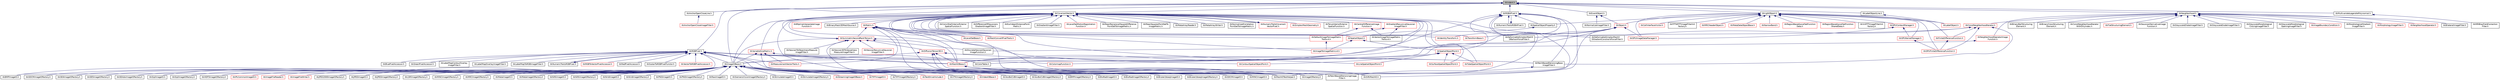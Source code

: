 digraph "itkIndent.h"
{
 // LATEX_PDF_SIZE
  edge [fontname="Helvetica",fontsize="10",labelfontname="Helvetica",labelfontsize="10"];
  node [fontname="Helvetica",fontsize="10",shape=record];
  Node1 [label="itkIndent.h",height=0.2,width=0.4,color="black", fillcolor="grey75", style="filled", fontcolor="black",tooltip=" "];
  Node1 -> Node2 [dir="back",color="midnightblue",fontsize="10",style="solid",fontname="Helvetica"];
  Node2 [label="itkAnchorOpenCloseLine.h",height=0.2,width=0.4,color="black", fillcolor="white", style="filled",URL="$itkAnchorOpenCloseLine_8h.html",tooltip=" "];
  Node2 -> Node3 [dir="back",color="midnightblue",fontsize="10",style="solid",fontname="Helvetica"];
  Node3 [label="itkAnchorOpenCloseImageFilter.h",height=0.2,width=0.4,color="red", fillcolor="white", style="filled",URL="$itkAnchorOpenCloseImageFilter_8h.html",tooltip=" "];
  Node1 -> Node8 [dir="back",color="midnightblue",fontsize="10",style="solid",fontname="Helvetica"];
  Node8 [label="itkCovariantVector.h",height=0.2,width=0.4,color="black", fillcolor="white", style="filled",URL="$itkCovariantVector_8h.html",tooltip=" "];
  Node8 -> Node9 [dir="back",color="midnightblue",fontsize="10",style="solid",fontname="Helvetica"];
  Node9 [label="itkBSplineInterpolateImage\lFunction.h",height=0.2,width=0.4,color="red", fillcolor="white", style="filled",URL="$itkBSplineInterpolateImageFunction_8h.html",tooltip=" "];
  Node8 -> Node33 [dir="back",color="midnightblue",fontsize="10",style="solid",fontname="Helvetica"];
  Node33 [label="itkBinaryMask3DMeshSource.h",height=0.2,width=0.4,color="black", fillcolor="white", style="filled",URL="$itkBinaryMask3DMeshSource_8h.html",tooltip=" "];
  Node8 -> Node34 [dir="back",color="midnightblue",fontsize="10",style="solid",fontname="Helvetica"];
  Node34 [label="itkCentralDifferenceImage\lFunction.h",height=0.2,width=0.4,color="red", fillcolor="white", style="filled",URL="$itkCentralDifferenceImageFunction_8h.html",tooltip=" "];
  Node34 -> Node35 [dir="back",color="midnightblue",fontsize="10",style="solid",fontname="Helvetica"];
  Node35 [label="itkDefaultImageToImageMetric\lTraitsv4.h",height=0.2,width=0.4,color="red", fillcolor="white", style="filled",URL="$itkDefaultImageToImageMetricTraitsv4_8h.html",tooltip=" "];
  Node35 -> Node36 [dir="back",color="midnightblue",fontsize="10",style="solid",fontname="Helvetica"];
  Node36 [label="itkImageToImageMetricv4.h",height=0.2,width=0.4,color="red", fillcolor="white", style="filled",URL="$itkImageToImageMetricv4_8h.html",tooltip=" "];
  Node34 -> Node61 [dir="back",color="midnightblue",fontsize="10",style="solid",fontname="Helvetica"];
  Node61 [label="itkVectorImageToImageMetric\lTraitsv4.h",height=0.2,width=0.4,color="black", fillcolor="white", style="filled",URL="$itkVectorImageToImageMetricTraitsv4_8h.html",tooltip=" "];
  Node8 -> Node62 [dir="back",color="midnightblue",fontsize="10",style="solid",fontname="Helvetica"];
  Node62 [label="itkConicShellInteriorExterior\lSpatialFunction.h",height=0.2,width=0.4,color="black", fillcolor="white", style="filled",URL="$itkConicShellInteriorExteriorSpatialFunction_8h.html",tooltip=" "];
  Node8 -> Node63 [dir="back",color="midnightblue",fontsize="10",style="solid",fontname="Helvetica"];
  Node63 [label="itkContourSpatialObjectPoint.h",height=0.2,width=0.4,color="red", fillcolor="white", style="filled",URL="$itkContourSpatialObjectPoint_8h.html",tooltip=" "];
  Node8 -> Node35 [dir="back",color="midnightblue",fontsize="10",style="solid",fontname="Helvetica"];
  Node8 -> Node67 [dir="back",color="midnightblue",fontsize="10",style="solid",fontname="Helvetica"];
  Node67 [label="itkDeformableSimplexMesh3\lDBalloonForceFilter.h",height=0.2,width=0.4,color="black", fillcolor="white", style="filled",URL="$itkDeformableSimplexMesh3DBalloonForceFilter_8h.html",tooltip=" "];
  Node8 -> Node68 [dir="back",color="midnightblue",fontsize="10",style="solid",fontname="Helvetica"];
  Node68 [label="itkDeformableSimplexMesh3\lDGradientConstraintForceFilter.h",height=0.2,width=0.4,color="black", fillcolor="white", style="filled",URL="$itkDeformableSimplexMesh3DGradientConstraintForceFilter_8h.html",tooltip=" "];
  Node8 -> Node69 [dir="back",color="midnightblue",fontsize="10",style="solid",fontname="Helvetica"];
  Node69 [label="itkDifferenceOfGaussians\lGradientImageFilter.h",height=0.2,width=0.4,color="black", fillcolor="white", style="filled",URL="$itkDifferenceOfGaussiansGradientImageFilter_8h.html",tooltip=" "];
  Node8 -> Node70 [dir="back",color="midnightblue",fontsize="10",style="solid",fontname="Helvetica"];
  Node70 [label="itkEuclideanDistancePoint\lMetric.h",height=0.2,width=0.4,color="black", fillcolor="white", style="filled",URL="$itkEuclideanDistancePointMetric_8h.html",tooltip=" "];
  Node8 -> Node71 [dir="back",color="midnightblue",fontsize="10",style="solid",fontname="Helvetica"];
  Node71 [label="itkGradientImageFilter.h",height=0.2,width=0.4,color="black", fillcolor="white", style="filled",URL="$itkGradientImageFilter_8h.html",tooltip=" "];
  Node8 -> Node72 [dir="back",color="midnightblue",fontsize="10",style="solid",fontname="Helvetica"];
  Node72 [label="itkGradientRecursiveGaussian\lImageFilter.h",height=0.2,width=0.4,color="red", fillcolor="white", style="filled",URL="$itkGradientRecursiveGaussianImageFilter_8h.html",tooltip=" "];
  Node72 -> Node35 [dir="back",color="midnightblue",fontsize="10",style="solid",fontname="Helvetica"];
  Node72 -> Node61 [dir="back",color="midnightblue",fontsize="10",style="solid",fontname="Helvetica"];
  Node8 -> Node81 [dir="back",color="midnightblue",fontsize="10",style="solid",fontname="Helvetica"];
  Node81 [label="itkIdentityTransform.h",height=0.2,width=0.4,color="red", fillcolor="white", style="filled",URL="$itkIdentityTransform_8h.html",tooltip=" "];
  Node8 -> Node87 [dir="back",color="midnightblue",fontsize="10",style="solid",fontname="Helvetica"];
  Node87 [label="itkImageIOBase.h",height=0.2,width=0.4,color="black", fillcolor="white", style="filled",URL="$itkImageIOBase_8h.html",tooltip=" "];
  Node87 -> Node88 [dir="back",color="midnightblue",fontsize="10",style="solid",fontname="Helvetica"];
  Node88 [label="itkBMPImageIO.h",height=0.2,width=0.4,color="black", fillcolor="white", style="filled",URL="$itkBMPImageIO_8h.html",tooltip=" "];
  Node87 -> Node89 [dir="back",color="midnightblue",fontsize="10",style="solid",fontname="Helvetica"];
  Node89 [label="itkBMPImageIOFactory.h",height=0.2,width=0.4,color="black", fillcolor="white", style="filled",URL="$itkBMPImageIOFactory_8h.html",tooltip=" "];
  Node87 -> Node90 [dir="back",color="midnightblue",fontsize="10",style="solid",fontname="Helvetica"];
  Node90 [label="itkBioRadImageIO.h",height=0.2,width=0.4,color="black", fillcolor="white", style="filled",URL="$itkBioRadImageIO_8h.html",tooltip=" "];
  Node87 -> Node91 [dir="back",color="midnightblue",fontsize="10",style="solid",fontname="Helvetica"];
  Node91 [label="itkBioRadImageIOFactory.h",height=0.2,width=0.4,color="black", fillcolor="white", style="filled",URL="$itkBioRadImageIOFactory_8h.html",tooltip=" "];
  Node87 -> Node92 [dir="back",color="midnightblue",fontsize="10",style="solid",fontname="Helvetica"];
  Node92 [label="itkBruker2dseqImageIO.h",height=0.2,width=0.4,color="black", fillcolor="white", style="filled",URL="$itkBruker2dseqImageIO_8h.html",tooltip=" "];
  Node87 -> Node93 [dir="back",color="midnightblue",fontsize="10",style="solid",fontname="Helvetica"];
  Node93 [label="itkBruker2dseqImageIOFactory.h",height=0.2,width=0.4,color="black", fillcolor="white", style="filled",URL="$itkBruker2dseqImageIOFactory_8h.html",tooltip=" "];
  Node87 -> Node94 [dir="back",color="midnightblue",fontsize="10",style="solid",fontname="Helvetica"];
  Node94 [label="itkGDCMImageIO.h",height=0.2,width=0.4,color="black", fillcolor="white", style="filled",URL="$itkGDCMImageIO_8h.html",tooltip=" "];
  Node87 -> Node95 [dir="back",color="midnightblue",fontsize="10",style="solid",fontname="Helvetica"];
  Node95 [label="itkGDCMImageIOFactory.h",height=0.2,width=0.4,color="black", fillcolor="white", style="filled",URL="$itkGDCMImageIOFactory_8h.html",tooltip=" "];
  Node87 -> Node96 [dir="back",color="midnightblue",fontsize="10",style="solid",fontname="Helvetica"];
  Node96 [label="itkGE4ImageIOFactory.h",height=0.2,width=0.4,color="black", fillcolor="white", style="filled",URL="$itkGE4ImageIOFactory_8h.html",tooltip=" "];
  Node87 -> Node97 [dir="back",color="midnightblue",fontsize="10",style="solid",fontname="Helvetica"];
  Node97 [label="itkGE5ImageIOFactory.h",height=0.2,width=0.4,color="black", fillcolor="white", style="filled",URL="$itkGE5ImageIOFactory_8h.html",tooltip=" "];
  Node87 -> Node98 [dir="back",color="midnightblue",fontsize="10",style="solid",fontname="Helvetica"];
  Node98 [label="itkGEAdwImageIOFactory.h",height=0.2,width=0.4,color="black", fillcolor="white", style="filled",URL="$itkGEAdwImageIOFactory_8h.html",tooltip=" "];
  Node87 -> Node99 [dir="back",color="midnightblue",fontsize="10",style="solid",fontname="Helvetica"];
  Node99 [label="itkGiplImageIO.h",height=0.2,width=0.4,color="black", fillcolor="white", style="filled",URL="$itkGiplImageIO_8h.html",tooltip=" "];
  Node87 -> Node100 [dir="back",color="midnightblue",fontsize="10",style="solid",fontname="Helvetica"];
  Node100 [label="itkGiplImageIOFactory.h",height=0.2,width=0.4,color="black", fillcolor="white", style="filled",URL="$itkGiplImageIOFactory_8h.html",tooltip=" "];
  Node87 -> Node101 [dir="back",color="midnightblue",fontsize="10",style="solid",fontname="Helvetica"];
  Node101 [label="itkHDF5ImageIOFactory.h",height=0.2,width=0.4,color="black", fillcolor="white", style="filled",URL="$itkHDF5ImageIOFactory_8h.html",tooltip=" "];
  Node87 -> Node102 [dir="back",color="midnightblue",fontsize="10",style="solid",fontname="Helvetica"];
  Node102 [label="itkIPLCommonImageIO.h",height=0.2,width=0.4,color="red", fillcolor="white", style="filled",URL="$itkIPLCommonImageIO_8h.html",tooltip="This file was written as a modification to the itkMetaImageIO as a new method for reading in files fr..."];
  Node87 -> Node107 [dir="back",color="midnightblue",fontsize="10",style="solid",fontname="Helvetica"];
  Node107 [label="itkImageFileReader.h",height=0.2,width=0.4,color="red", fillcolor="white", style="filled",URL="$itkImageFileReader_8h.html",tooltip=" "];
  Node87 -> Node110 [dir="back",color="midnightblue",fontsize="10",style="solid",fontname="Helvetica"];
  Node110 [label="itkImageFileWriter.h",height=0.2,width=0.4,color="red", fillcolor="white", style="filled",URL="$itkImageFileWriter_8h.html",tooltip=" "];
  Node87 -> Node112 [dir="back",color="midnightblue",fontsize="10",style="solid",fontname="Helvetica"];
  Node112 [label="itkImageIOFactory.h",height=0.2,width=0.4,color="black", fillcolor="white", style="filled",URL="$itkImageIOFactory_8h.html",tooltip=" "];
  Node87 -> Node113 [dir="back",color="midnightblue",fontsize="10",style="solid",fontname="Helvetica"];
  Node113 [label="itkJPEG2000ImageIOFactory.h",height=0.2,width=0.4,color="black", fillcolor="white", style="filled",URL="$itkJPEG2000ImageIOFactory_8h.html",tooltip=" "];
  Node87 -> Node114 [dir="back",color="midnightblue",fontsize="10",style="solid",fontname="Helvetica"];
  Node114 [label="itkJPEGImageIO.h",height=0.2,width=0.4,color="black", fillcolor="white", style="filled",URL="$itkJPEGImageIO_8h.html",tooltip=" "];
  Node87 -> Node115 [dir="back",color="midnightblue",fontsize="10",style="solid",fontname="Helvetica"];
  Node115 [label="itkJPEGImageIOFactory.h",height=0.2,width=0.4,color="black", fillcolor="white", style="filled",URL="$itkJPEGImageIOFactory_8h.html",tooltip=" "];
  Node87 -> Node116 [dir="back",color="midnightblue",fontsize="10",style="solid",fontname="Helvetica"];
  Node116 [label="itkLSMImageIOFactory.h",height=0.2,width=0.4,color="black", fillcolor="white", style="filled",URL="$itkLSMImageIOFactory_8h.html",tooltip=" "];
  Node87 -> Node117 [dir="back",color="midnightblue",fontsize="10",style="solid",fontname="Helvetica"];
  Node117 [label="itkMINCImageIO.h",height=0.2,width=0.4,color="black", fillcolor="white", style="filled",URL="$itkMINCImageIO_8h.html",tooltip=" "];
  Node87 -> Node118 [dir="back",color="midnightblue",fontsize="10",style="solid",fontname="Helvetica"];
  Node118 [label="itkMINCImageIOFactory.h",height=0.2,width=0.4,color="black", fillcolor="white", style="filled",URL="$itkMINCImageIOFactory_8h.html",tooltip=" "];
  Node87 -> Node119 [dir="back",color="midnightblue",fontsize="10",style="solid",fontname="Helvetica"];
  Node119 [label="itkMRCImageIOFactory.h",height=0.2,width=0.4,color="black", fillcolor="white", style="filled",URL="$itkMRCImageIOFactory_8h.html",tooltip=" "];
  Node87 -> Node120 [dir="back",color="midnightblue",fontsize="10",style="solid",fontname="Helvetica"];
  Node120 [label="itkMetaImageIO.h",height=0.2,width=0.4,color="black", fillcolor="white", style="filled",URL="$itkMetaImageIO_8h.html",tooltip=" "];
  Node87 -> Node121 [dir="back",color="midnightblue",fontsize="10",style="solid",fontname="Helvetica"];
  Node121 [label="itkMetaImageIOFactory.h",height=0.2,width=0.4,color="black", fillcolor="white", style="filled",URL="$itkMetaImageIOFactory_8h.html",tooltip=" "];
  Node87 -> Node122 [dir="back",color="midnightblue",fontsize="10",style="solid",fontname="Helvetica"];
  Node122 [label="itkNiftiImageIO.h",height=0.2,width=0.4,color="black", fillcolor="white", style="filled",URL="$itkNiftiImageIO_8h.html",tooltip=" "];
  Node87 -> Node123 [dir="back",color="midnightblue",fontsize="10",style="solid",fontname="Helvetica"];
  Node123 [label="itkNiftiImageIOFactory.h",height=0.2,width=0.4,color="black", fillcolor="white", style="filled",URL="$itkNiftiImageIOFactory_8h.html",tooltip=" "];
  Node87 -> Node124 [dir="back",color="midnightblue",fontsize="10",style="solid",fontname="Helvetica"];
  Node124 [label="itkNrrdImageIO.h",height=0.2,width=0.4,color="black", fillcolor="white", style="filled",URL="$itkNrrdImageIO_8h.html",tooltip=" "];
  Node87 -> Node125 [dir="back",color="midnightblue",fontsize="10",style="solid",fontname="Helvetica"];
  Node125 [label="itkNrrdImageIOFactory.h",height=0.2,width=0.4,color="black", fillcolor="white", style="filled",URL="$itkNrrdImageIOFactory_8h.html",tooltip=" "];
  Node87 -> Node126 [dir="back",color="midnightblue",fontsize="10",style="solid",fontname="Helvetica"];
  Node126 [label="itkPNGImageIO.h",height=0.2,width=0.4,color="black", fillcolor="white", style="filled",URL="$itkPNGImageIO_8h.html",tooltip=" "];
  Node87 -> Node127 [dir="back",color="midnightblue",fontsize="10",style="solid",fontname="Helvetica"];
  Node127 [label="itkPNGImageIOFactory.h",height=0.2,width=0.4,color="black", fillcolor="white", style="filled",URL="$itkPNGImageIOFactory_8h.html",tooltip=" "];
  Node87 -> Node128 [dir="back",color="midnightblue",fontsize="10",style="solid",fontname="Helvetica"];
  Node128 [label="itkRawImageIO.h",height=0.2,width=0.4,color="black", fillcolor="white", style="filled",URL="$itkRawImageIO_8h.html",tooltip=" "];
  Node87 -> Node129 [dir="back",color="midnightblue",fontsize="10",style="solid",fontname="Helvetica"];
  Node129 [label="itkSiemensVisionImageIOFactory.h",height=0.2,width=0.4,color="black", fillcolor="white", style="filled",URL="$itkSiemensVisionImageIOFactory_8h.html",tooltip=" "];
  Node87 -> Node130 [dir="back",color="midnightblue",fontsize="10",style="solid",fontname="Helvetica"];
  Node130 [label="itkStimulateImageIO.h",height=0.2,width=0.4,color="black", fillcolor="white", style="filled",URL="$itkStimulateImageIO_8h.html",tooltip=" "];
  Node87 -> Node131 [dir="back",color="midnightblue",fontsize="10",style="solid",fontname="Helvetica"];
  Node131 [label="itkStimulateImageIOFactory.h",height=0.2,width=0.4,color="black", fillcolor="white", style="filled",URL="$itkStimulateImageIOFactory_8h.html",tooltip=" "];
  Node87 -> Node132 [dir="back",color="midnightblue",fontsize="10",style="solid",fontname="Helvetica"];
  Node132 [label="itkStreamingImageIOBase.h",height=0.2,width=0.4,color="red", fillcolor="white", style="filled",URL="$itkStreamingImageIOBase_8h.html",tooltip=" "];
  Node87 -> Node137 [dir="back",color="midnightblue",fontsize="10",style="solid",fontname="Helvetica"];
  Node137 [label="itkTIFFImageIO.h",height=0.2,width=0.4,color="red", fillcolor="white", style="filled",URL="$itkTIFFImageIO_8h.html",tooltip=" "];
  Node87 -> Node139 [dir="back",color="midnightblue",fontsize="10",style="solid",fontname="Helvetica"];
  Node139 [label="itkTIFFImageIOFactory.h",height=0.2,width=0.4,color="black", fillcolor="white", style="filled",URL="$itkTIFFImageIOFactory_8h.html",tooltip=" "];
  Node87 -> Node140 [dir="back",color="midnightblue",fontsize="10",style="solid",fontname="Helvetica"];
  Node140 [label="itkTestDriverInclude.h",height=0.2,width=0.4,color="red", fillcolor="white", style="filled",URL="$itkTestDriverInclude_8h.html",tooltip=" "];
  Node87 -> Node143 [dir="back",color="midnightblue",fontsize="10",style="solid",fontname="Helvetica"];
  Node143 [label="itkVTKImageIOFactory.h",height=0.2,width=0.4,color="black", fillcolor="white", style="filled",URL="$itkVTKImageIOFactory_8h.html",tooltip=" "];
  Node87 -> Node144 [dir="back",color="midnightblue",fontsize="10",style="solid",fontname="Helvetica"];
  Node144 [label="itkVideoIOBase.h",height=0.2,width=0.4,color="red", fillcolor="white", style="filled",URL="$itkVideoIOBase_8h.html",tooltip=" "];
  Node87 -> Node150 [dir="back",color="midnightblue",fontsize="10",style="solid",fontname="Helvetica"];
  Node150 [label="itkVoxBoCUBImageIO.h",height=0.2,width=0.4,color="black", fillcolor="white", style="filled",URL="$itkVoxBoCUBImageIO_8h.html",tooltip=" "];
  Node87 -> Node151 [dir="back",color="midnightblue",fontsize="10",style="solid",fontname="Helvetica"];
  Node151 [label="itkVoxBoCUBImageIOFactory.h",height=0.2,width=0.4,color="black", fillcolor="white", style="filled",URL="$itkVoxBoCUBImageIOFactory_8h.html",tooltip=" "];
  Node8 -> Node36 [dir="back",color="midnightblue",fontsize="10",style="solid",fontname="Helvetica"];
  Node8 -> Node152 [dir="back",color="midnightblue",fontsize="10",style="solid",fontname="Helvetica"];
  Node152 [label="itkLevelSetBase.h",height=0.2,width=0.4,color="red", fillcolor="white", style="filled",URL="$itkLevelSetBase_8h.html",tooltip=" "];
  Node8 -> Node170 [dir="back",color="midnightblue",fontsize="10",style="solid",fontname="Helvetica"];
  Node170 [label="itkLevelSetMotionRegistration\lFunction.h",height=0.2,width=0.4,color="red", fillcolor="white", style="filled",URL="$itkLevelSetMotionRegistrationFunction_8h.html",tooltip=" "];
  Node8 -> Node172 [dir="back",color="midnightblue",fontsize="10",style="solid",fontname="Helvetica"];
  Node172 [label="itkLineSpatialObjectPoint.h",height=0.2,width=0.4,color="red", fillcolor="white", style="filled",URL="$itkLineSpatialObjectPoint_8h.html",tooltip=" "];
  Node8 -> Node176 [dir="back",color="midnightblue",fontsize="10",style="solid",fontname="Helvetica"];
  Node176 [label="itkMatrix.h",height=0.2,width=0.4,color="red", fillcolor="white", style="filled",URL="$itkMatrix_8h.html",tooltip=" "];
  Node176 -> Node192 [dir="back",color="midnightblue",fontsize="10",style="solid",fontname="Helvetica"];
  Node192 [label="itkGiftiMeshIO.h",height=0.2,width=0.4,color="black", fillcolor="white", style="filled",URL="$itkGiftiMeshIO_8h.html",tooltip=" "];
  Node176 -> Node152 [dir="back",color="midnightblue",fontsize="10",style="solid",fontname="Helvetica"];
  Node176 -> Node117 [dir="back",color="midnightblue",fontsize="10",style="solid",fontname="Helvetica"];
  Node176 -> Node1077 [dir="back",color="midnightblue",fontsize="10",style="solid",fontname="Helvetica"];
  Node1077 [label="itkMeasurementVectorTraits.h",height=0.2,width=0.4,color="red", fillcolor="white", style="filled",URL="$itkMeasurementVectorTraits_8h.html",tooltip=" "];
  Node176 -> Node1118 [dir="back",color="midnightblue",fontsize="10",style="solid",fontname="Helvetica"];
  Node1118 [label="itkMeshConvertPixelTraits.h",height=0.2,width=0.4,color="red", fillcolor="white", style="filled",URL="$itkMeshConvertPixelTraits_8h.html",tooltip=" "];
  Node176 -> Node1119 [dir="back",color="midnightblue",fontsize="10",style="solid",fontname="Helvetica"];
  Node1119 [label="itkMeshIOBase.h",height=0.2,width=0.4,color="red", fillcolor="white", style="filled",URL="$itkMeshIOBase_8h.html",tooltip=" "];
  Node1119 -> Node192 [dir="back",color="midnightblue",fontsize="10",style="solid",fontname="Helvetica"];
  Node1119 -> Node1129 [dir="back",color="midnightblue",fontsize="10",style="solid",fontname="Helvetica"];
  Node1129 [label="itkMeshIOTestHelper.h",height=0.2,width=0.4,color="black", fillcolor="white", style="filled",URL="$itkMeshIOTestHelper_8h.html",tooltip=" "];
  Node176 -> Node1129 [dir="back",color="midnightblue",fontsize="10",style="solid",fontname="Helvetica"];
  Node176 -> Node408 [dir="back",color="midnightblue",fontsize="10",style="solid",fontname="Helvetica"];
  Node408 [label="itkPatchBasedDenoisingImage\lFilter.h",height=0.2,width=0.4,color="black", fillcolor="white", style="filled",URL="$itkPatchBasedDenoisingImageFilter_8h.html",tooltip=" "];
  Node176 -> Node1141 [dir="back",color="midnightblue",fontsize="10",style="solid",fontname="Helvetica"];
  Node1141 [label="itkSymmetricSecondRankTensor.h",height=0.2,width=0.4,color="red", fillcolor="white", style="filled",URL="$itkSymmetricSecondRankTensor_8h.html",tooltip=" "];
  Node1141 -> Node1142 [dir="back",color="midnightblue",fontsize="10",style="solid",fontname="Helvetica"];
  Node1142 [label="itkDiffusionTensor3D.h",height=0.2,width=0.4,color="red", fillcolor="white", style="filled",URL="$itkDiffusionTensor3D_8h.html",tooltip=" "];
  Node1142 -> Node87 [dir="back",color="midnightblue",fontsize="10",style="solid",fontname="Helvetica"];
  Node1142 -> Node1119 [dir="back",color="midnightblue",fontsize="10",style="solid",fontname="Helvetica"];
  Node1142 -> Node1129 [dir="back",color="midnightblue",fontsize="10",style="solid",fontname="Helvetica"];
  Node1142 -> Node407 [dir="back",color="midnightblue",fontsize="10",style="solid",fontname="Helvetica"];
  Node407 [label="itkPatchBasedDenoisingBase\lImageFilter.h",height=0.2,width=0.4,color="black", fillcolor="white", style="filled",URL="$itkPatchBasedDenoisingBaseImageFilter_8h.html",tooltip=" "];
  Node407 -> Node408 [dir="back",color="midnightblue",fontsize="10",style="solid",fontname="Helvetica"];
  Node1142 -> Node408 [dir="back",color="midnightblue",fontsize="10",style="solid",fontname="Helvetica"];
  Node1141 -> Node253 [dir="back",color="midnightblue",fontsize="10",style="solid",fontname="Helvetica"];
  Node253 [label="itkDiscreteHessianGaussian\lImageFunction.h",height=0.2,width=0.4,color="black", fillcolor="white", style="filled",URL="$itkDiscreteHessianGaussianImageFunction_8h.html",tooltip=" "];
  Node1141 -> Node672 [dir="back",color="midnightblue",fontsize="10",style="solid",fontname="Helvetica"];
  Node672 [label="itkHessian3DToVesselness\lMeasureImageFilter.h",height=0.2,width=0.4,color="black", fillcolor="white", style="filled",URL="$itkHessian3DToVesselnessMeasureImageFilter_8h.html",tooltip=" "];
  Node1141 -> Node184 [dir="back",color="midnightblue",fontsize="10",style="solid",fontname="Helvetica"];
  Node184 [label="itkHessianRecursiveGaussian\lImageFilter.h",height=0.2,width=0.4,color="red", fillcolor="white", style="filled",URL="$itkHessianRecursiveGaussianImageFilter_8h.html",tooltip=" "];
  Node1141 -> Node808 [dir="back",color="midnightblue",fontsize="10",style="solid",fontname="Helvetica"];
  Node808 [label="itkHessianToObjectnessMeasure\lImageFilter.h",height=0.2,width=0.4,color="black", fillcolor="white", style="filled",URL="$itkHessianToObjectnessMeasureImageFilter_8h.html",tooltip=" "];
  Node1141 -> Node87 [dir="back",color="midnightblue",fontsize="10",style="solid",fontname="Helvetica"];
  Node1141 -> Node1119 [dir="back",color="midnightblue",fontsize="10",style="solid",fontname="Helvetica"];
  Node1141 -> Node1129 [dir="back",color="midnightblue",fontsize="10",style="solid",fontname="Helvetica"];
  Node8 -> Node74 [dir="back",color="midnightblue",fontsize="10",style="solid",fontname="Helvetica"];
  Node74 [label="itkMeanReciprocalSquareDifference\lPointSetToImageMetric.h",height=0.2,width=0.4,color="black", fillcolor="white", style="filled",URL="$itkMeanReciprocalSquareDifferencePointSetToImageMetric_8h.html",tooltip=" "];
  Node8 -> Node75 [dir="back",color="midnightblue",fontsize="10",style="solid",fontname="Helvetica"];
  Node75 [label="itkMeanSquaresPointSetTo\lImageMetric.h",height=0.2,width=0.4,color="black", fillcolor="white", style="filled",URL="$itkMeanSquaresPointSetToImageMetric_8h.html",tooltip=" "];
  Node8 -> Node1118 [dir="back",color="midnightblue",fontsize="10",style="solid",fontname="Helvetica"];
  Node8 -> Node1119 [dir="back",color="midnightblue",fontsize="10",style="solid",fontname="Helvetica"];
  Node8 -> Node1129 [dir="back",color="midnightblue",fontsize="10",style="solid",fontname="Helvetica"];
  Node8 -> Node1165 [dir="back",color="midnightblue",fontsize="10",style="solid",fontname="Helvetica"];
  Node1165 [label="itkMetaArrayReader.h",height=0.2,width=0.4,color="black", fillcolor="white", style="filled",URL="$itkMetaArrayReader_8h.html",tooltip=" "];
  Node8 -> Node1166 [dir="back",color="midnightblue",fontsize="10",style="solid",fontname="Helvetica"];
  Node1166 [label="itkMetaArrayWriter.h",height=0.2,width=0.4,color="black", fillcolor="white", style="filled",URL="$itkMetaArrayWriter_8h.html",tooltip=" "];
  Node8 -> Node76 [dir="back",color="midnightblue",fontsize="10",style="solid",fontname="Helvetica"];
  Node76 [label="itkNormalizedCorrelation\lPointSetToImageMetric.h",height=0.2,width=0.4,color="black", fillcolor="white", style="filled",URL="$itkNormalizedCorrelationPointSetToImageMetric_8h.html",tooltip=" "];
  Node8 -> Node1167 [dir="back",color="midnightblue",fontsize="10",style="solid",fontname="Helvetica"];
  Node1167 [label="itkNumericTraitsCovariant\lVectorPixel.h",height=0.2,width=0.4,color="red", fillcolor="white", style="filled",URL="$itkNumericTraitsCovariantVectorPixel_8h.html",tooltip=" "];
  Node1167 -> Node8 [dir="back",color="midnightblue",fontsize="10",style="solid",fontname="Helvetica"];
  Node8 -> Node1168 [dir="back",color="midnightblue",fontsize="10",style="solid",fontname="Helvetica"];
  Node1168 [label="itkSimplexMeshGeometry.h",height=0.2,width=0.4,color="red", fillcolor="white", style="filled",URL="$itkSimplexMeshGeometry_8h.html",tooltip=" "];
  Node8 -> Node1028 [dir="back",color="midnightblue",fontsize="10",style="solid",fontname="Helvetica"];
  Node1028 [label="itkSpatialObject.h",height=0.2,width=0.4,color="red", fillcolor="white", style="filled",URL="$itkSpatialObject_8h.html",tooltip=" "];
  Node1028 -> Node36 [dir="back",color="midnightblue",fontsize="10",style="solid",fontname="Helvetica"];
  Node1028 -> Node1055 [dir="back",color="midnightblue",fontsize="10",style="solid",fontname="Helvetica"];
  Node1055 [label="itkSpatialObjectPoint.h",height=0.2,width=0.4,color="red", fillcolor="white", style="filled",URL="$itkSpatialObjectPoint_8h.html",tooltip=" "];
  Node1055 -> Node63 [dir="back",color="midnightblue",fontsize="10",style="solid",fontname="Helvetica"];
  Node1055 -> Node172 [dir="back",color="midnightblue",fontsize="10",style="solid",fontname="Helvetica"];
  Node1055 -> Node1056 [dir="back",color="midnightblue",fontsize="10",style="solid",fontname="Helvetica"];
  Node1056 [label="itkSurfaceSpatialObjectPoint.h",height=0.2,width=0.4,color="red", fillcolor="white", style="filled",URL="$itkSurfaceSpatialObjectPoint_8h.html",tooltip=" "];
  Node1055 -> Node1057 [dir="back",color="midnightblue",fontsize="10",style="solid",fontname="Helvetica"];
  Node1057 [label="itkTubeSpatialObjectPoint.h",height=0.2,width=0.4,color="red", fillcolor="white", style="filled",URL="$itkTubeSpatialObjectPoint_8h.html",tooltip=" "];
  Node8 -> Node1056 [dir="back",color="midnightblue",fontsize="10",style="solid",fontname="Helvetica"];
  Node8 -> Node1174 [dir="back",color="midnightblue",fontsize="10",style="solid",fontname="Helvetica"];
  Node1174 [label="itkTorusInteriorExterior\lSpatialFunction.h",height=0.2,width=0.4,color="black", fillcolor="white", style="filled",URL="$itkTorusInteriorExteriorSpatialFunction_8h.html",tooltip=" "];
  Node8 -> Node1175 [dir="back",color="midnightblue",fontsize="10",style="solid",fontname="Helvetica"];
  Node1175 [label="itkTransformBase.h",height=0.2,width=0.4,color="red", fillcolor="white", style="filled",URL="$itkTransformBase_8h.html",tooltip=" "];
  Node8 -> Node1057 [dir="back",color="midnightblue",fontsize="10",style="solid",fontname="Helvetica"];
  Node8 -> Node1205 [dir="back",color="midnightblue",fontsize="10",style="solid",fontname="Helvetica"];
  Node1205 [label="itkVariableSizeMatrix.h",height=0.2,width=0.4,color="red", fillcolor="white", style="filled",URL="$itkVariableSizeMatrix_8h.html",tooltip=" "];
  Node1205 -> Node87 [dir="back",color="midnightblue",fontsize="10",style="solid",fontname="Helvetica"];
  Node1205 -> Node1077 [dir="back",color="midnightblue",fontsize="10",style="solid",fontname="Helvetica"];
  Node1205 -> Node1119 [dir="back",color="midnightblue",fontsize="10",style="solid",fontname="Helvetica"];
  Node1205 -> Node1129 [dir="back",color="midnightblue",fontsize="10",style="solid",fontname="Helvetica"];
  Node8 -> Node61 [dir="back",color="midnightblue",fontsize="10",style="solid",fontname="Helvetica"];
  Node1 -> Node1209 [dir="back",color="midnightblue",fontsize="10",style="solid",fontname="Helvetica"];
  Node1209 [label="itkEventObject.h",height=0.2,width=0.4,color="black", fillcolor="white", style="filled",URL="$itkEventObject_8h.html",tooltip=" "];
  Node1209 -> Node747 [dir="back",color="midnightblue",fontsize="10",style="solid",fontname="Helvetica"];
  Node747 [label="itkNormalizeImageFilter.h",height=0.2,width=0.4,color="black", fillcolor="white", style="filled",URL="$itkNormalizeImageFilter_8h.html",tooltip=" "];
  Node1209 -> Node1210 [dir="back",color="midnightblue",fontsize="10",style="solid",fontname="Helvetica"];
  Node1210 [label="itkObject.h",height=0.2,width=0.4,color="red", fillcolor="white", style="filled",URL="$itkObject_8h.html",tooltip=" "];
  Node1210 -> Node1261 [dir="back",color="midnightblue",fontsize="10",style="solid",fontname="Helvetica"];
  Node1261 [label="itkColorTable.h",height=0.2,width=0.4,color="black", fillcolor="white", style="filled",URL="$itkColorTable_8h.html",tooltip=" "];
  Node1210 -> Node1262 [dir="back",color="midnightblue",fontsize="10",style="solid",fontname="Helvetica"];
  Node1262 [label="itkColormapFunction.h",height=0.2,width=0.4,color="red", fillcolor="white", style="filled",URL="$itkColormapFunction_8h.html",tooltip=" "];
  Node1210 -> Node1340 [dir="back",color="midnightblue",fontsize="10",style="solid",fontname="Helvetica"];
  Node1340 [label="itkGPUImageDataManager.h",height=0.2,width=0.4,color="red", fillcolor="white", style="filled",URL="$itkGPUImageDataManager_8h.html",tooltip=" "];
  Node1210 -> Node81 [dir="back",color="midnightblue",fontsize="10",style="solid",fontname="Helvetica"];
  Node1210 -> Node112 [dir="back",color="midnightblue",fontsize="10",style="solid",fontname="Helvetica"];
  Node1210 -> Node1175 [dir="back",color="midnightblue",fontsize="10",style="solid",fontname="Helvetica"];
  Node1 -> Node87 [dir="back",color="midnightblue",fontsize="10",style="solid",fontname="Helvetica"];
  Node1 -> Node1570 [dir="back",color="midnightblue",fontsize="10",style="solid",fontname="Helvetica"];
  Node1570 [label="itkLabelObjectLine.h",height=0.2,width=0.4,color="black", fillcolor="white", style="filled",URL="$itkLabelObjectLine_8h.html",tooltip=" "];
  Node1570 -> Node1469 [dir="back",color="midnightblue",fontsize="10",style="solid",fontname="Helvetica"];
  Node1469 [label="itkLabelObject.h",height=0.2,width=0.4,color="red", fillcolor="white", style="filled",URL="$itkLabelObject_8h.html",tooltip=" "];
  Node1 -> Node1571 [dir="back",color="midnightblue",fontsize="10",style="solid",fontname="Helvetica"];
  Node1571 [label="itkLightObject.h",height=0.2,width=0.4,color="black", fillcolor="white", style="filled",URL="$itkLightObject_8h.html",tooltip=" "];
  Node1571 -> Node1326 [dir="back",color="midnightblue",fontsize="10",style="solid",fontname="Helvetica"];
  Node1326 [label="itkCellInterfaceVisitor.h",height=0.2,width=0.4,color="red", fillcolor="white", style="filled",URL="$itkCellInterfaceVisitor_8h.html",tooltip=" "];
  Node1571 -> Node1572 [dir="back",color="midnightblue",fontsize="10",style="solid",fontname="Helvetica"];
  Node1572 [label="itkFFTWFFTImageFilterInit\lFactory.h",height=0.2,width=0.4,color="black", fillcolor="white", style="filled",URL="$itkFFTWFFTImageFilterInitFactory_8h.html",tooltip=" "];
  Node1571 -> Node349 [dir="back",color="midnightblue",fontsize="10",style="solid",fontname="Helvetica"];
  Node349 [label="itkFiniteDifferenceFunction.h",height=0.2,width=0.4,color="red", fillcolor="white", style="filled",URL="$itkFiniteDifferenceFunction_8h.html",tooltip=" "];
  Node349 -> Node392 [dir="back",color="midnightblue",fontsize="10",style="solid",fontname="Helvetica"];
  Node392 [label="itkGPUFiniteDifferenceFunction.h",height=0.2,width=0.4,color="red", fillcolor="white", style="filled",URL="$itkGPUFiniteDifferenceFunction_8h.html",tooltip=" "];
  Node1571 -> Node1573 [dir="back",color="midnightblue",fontsize="10",style="solid",fontname="Helvetica"];
  Node1573 [label="itkGPUContextManager.h",height=0.2,width=0.4,color="red", fillcolor="white", style="filled",URL="$itkGPUContextManager_8h.html",tooltip=" "];
  Node1573 -> Node1340 [dir="back",color="midnightblue",fontsize="10",style="solid",fontname="Helvetica"];
  Node1573 -> Node506 [dir="back",color="midnightblue",fontsize="10",style="solid",fontname="Helvetica"];
  Node506 [label="itkGPUKernelManager.h",height=0.2,width=0.4,color="red", fillcolor="white", style="filled",URL="$itkGPUKernelManager_8h.html",tooltip=" "];
  Node506 -> Node392 [dir="back",color="midnightblue",fontsize="10",style="solid",fontname="Helvetica"];
  Node1571 -> Node392 [dir="back",color="midnightblue",fontsize="10",style="solid",fontname="Helvetica"];
  Node1571 -> Node1340 [dir="back",color="midnightblue",fontsize="10",style="solid",fontname="Helvetica"];
  Node1571 -> Node506 [dir="back",color="midnightblue",fontsize="10",style="solid",fontname="Helvetica"];
  Node1571 -> Node1469 [dir="back",color="midnightblue",fontsize="10",style="solid",fontname="Helvetica"];
  Node1571 -> Node1486 [dir="back",color="midnightblue",fontsize="10",style="solid",fontname="Helvetica"];
  Node1486 [label="itkMRCHeaderObject.h",height=0.2,width=0.4,color="red", fillcolor="white", style="filled",URL="$itkMRCHeaderObject_8h.html",tooltip=" "];
  Node1571 -> Node1574 [dir="back",color="midnightblue",fontsize="10",style="solid",fontname="Helvetica"];
  Node1574 [label="itkMetaDataObjectBase.h",height=0.2,width=0.4,color="red", fillcolor="white", style="filled",URL="$itkMetaDataObjectBase_8h.html",tooltip=" "];
  Node1571 -> Node1498 [dir="back",color="midnightblue",fontsize="10",style="solid",fontname="Helvetica"];
  Node1498 [label="itkNarrowBand.h",height=0.2,width=0.4,color="red", fillcolor="white", style="filled",URL="$itkNarrowBand_8h.html",tooltip=" "];
  Node1571 -> Node1210 [dir="back",color="midnightblue",fontsize="10",style="solid",fontname="Helvetica"];
  Node1571 -> Node578 [dir="back",color="midnightblue",fontsize="10",style="solid",fontname="Helvetica"];
  Node578 [label="itkRegionBasedLevelSetFunction\lData.h",height=0.2,width=0.4,color="red", fillcolor="white", style="filled",URL="$itkRegionBasedLevelSetFunctionData_8h.html",tooltip=" "];
  Node1571 -> Node580 [dir="back",color="midnightblue",fontsize="10",style="solid",fontname="Helvetica"];
  Node580 [label="itkRegionBasedLevelSetFunction\lSharedData.h",height=0.2,width=0.4,color="red", fillcolor="white", style="filled",URL="$itkRegionBasedLevelSetFunctionSharedData_8h.html",tooltip=" "];
  Node1571 -> Node1528 [dir="back",color="midnightblue",fontsize="10",style="solid",fontname="Helvetica"];
  Node1528 [label="itkSpatialObjectProperty.h",height=0.2,width=0.4,color="black", fillcolor="white", style="filled",URL="$itkSpatialObjectProperty_8h.html",tooltip=" "];
  Node1528 -> Node1028 [dir="back",color="midnightblue",fontsize="10",style="solid",fontname="Helvetica"];
  Node1571 -> Node1576 [dir="back",color="midnightblue",fontsize="10",style="solid",fontname="Helvetica"];
  Node1576 [label="itkVnlFFTImageFilterInit\lFactory.h",height=0.2,width=0.4,color="black", fillcolor="white", style="filled",URL="$itkVnlFFTImageFilterInitFactory_8h.html",tooltip=" "];
  Node1 -> Node1577 [dir="back",color="midnightblue",fontsize="10",style="solid",fontname="Helvetica"];
  Node1577 [label="itkMultivariateLegendrePolynomial.h",height=0.2,width=0.4,color="black", fillcolor="white", style="filled",URL="$itkMultivariateLegendrePolynomial_8h.html",tooltip=" "];
  Node1577 -> Node576 [dir="back",color="midnightblue",fontsize="10",style="solid",fontname="Helvetica"];
  Node576 [label="itkMRIBiasFieldCorrection\lFilter.h",height=0.2,width=0.4,color="black", fillcolor="white", style="filled",URL="$itkMRIBiasFieldCorrectionFilter_8h.html",tooltip=" "];
  Node1 -> Node1578 [dir="back",color="midnightblue",fontsize="10",style="solid",fontname="Helvetica"];
  Node1578 [label="itkNeighborhood.h",height=0.2,width=0.4,color="black", fillcolor="white", style="filled",URL="$itkNeighborhood_8h.html",tooltip=" "];
  Node1578 -> Node417 [dir="back",color="midnightblue",fontsize="10",style="solid",fontname="Helvetica"];
  Node417 [label="itkBilateralImageFilter.h",height=0.2,width=0.4,color="black", fillcolor="white", style="filled",URL="$itkBilateralImageFilter_8h.html",tooltip=" "];
  Node1578 -> Node1579 [dir="back",color="midnightblue",fontsize="10",style="solid",fontname="Helvetica"];
  Node1579 [label="itkBinaryBallStructuring\lElement.h",height=0.2,width=0.4,color="black", fillcolor="white", style="filled",URL="$itkBinaryBallStructuringElement_8h.html",tooltip=" "];
  Node1578 -> Node1580 [dir="back",color="midnightblue",fontsize="10",style="solid",fontname="Helvetica"];
  Node1580 [label="itkBinaryCrossStructuring\lElement.h",height=0.2,width=0.4,color="black", fillcolor="white", style="filled",URL="$itkBinaryCrossStructuringElement_8h.html",tooltip=" "];
  Node1578 -> Node343 [dir="back",color="midnightblue",fontsize="10",style="solid",fontname="Helvetica"];
  Node343 [label="itkConstNeighborhoodIterator.h",height=0.2,width=0.4,color="red", fillcolor="white", style="filled",URL="$itkConstNeighborhoodIterator_8h.html",tooltip=" "];
  Node343 -> Node67 [dir="back",color="midnightblue",fontsize="10",style="solid",fontname="Helvetica"];
  Node343 -> Node68 [dir="back",color="midnightblue",fontsize="10",style="solid",fontname="Helvetica"];
  Node343 -> Node349 [dir="back",color="midnightblue",fontsize="10",style="solid",fontname="Helvetica"];
  Node343 -> Node392 [dir="back",color="midnightblue",fontsize="10",style="solid",fontname="Helvetica"];
  Node343 -> Node407 [dir="back",color="midnightblue",fontsize="10",style="solid",fontname="Helvetica"];
  Node1578 -> Node464 [dir="back",color="midnightblue",fontsize="10",style="solid",fontname="Helvetica"];
  Node464 [label="itkConstNeighborhoodIterator\lWithOnlyIndex.h",height=0.2,width=0.4,color="black", fillcolor="white", style="filled",URL="$itkConstNeighborhoodIteratorWithOnlyIndex_8h.html",tooltip=" "];
  Node1578 -> Node496 [dir="back",color="midnightblue",fontsize="10",style="solid",fontname="Helvetica"];
  Node496 [label="itkFlatStructuringElement.h",height=0.2,width=0.4,color="red", fillcolor="white", style="filled",URL="$itkFlatStructuringElement_8h.html",tooltip=" "];
  Node1578 -> Node206 [dir="back",color="midnightblue",fontsize="10",style="solid",fontname="Helvetica"];
  Node206 [label="itkGaussianDerivativeImage\lFunction.h",height=0.2,width=0.4,color="black", fillcolor="white", style="filled",URL="$itkGaussianDerivativeImageFunction_8h.html",tooltip=" "];
  Node1578 -> Node447 [dir="back",color="midnightblue",fontsize="10",style="solid",fontname="Helvetica"];
  Node447 [label="itkGrayscaleDilateImageFilter.h",height=0.2,width=0.4,color="black", fillcolor="white", style="filled",URL="$itkGrayscaleDilateImageFilter_8h.html",tooltip=" "];
  Node1578 -> Node450 [dir="back",color="midnightblue",fontsize="10",style="solid",fontname="Helvetica"];
  Node450 [label="itkGrayscaleErodeImageFilter.h",height=0.2,width=0.4,color="black", fillcolor="white", style="filled",URL="$itkGrayscaleErodeImageFilter_8h.html",tooltip=" "];
  Node1578 -> Node5 [dir="back",color="midnightblue",fontsize="10",style="solid",fontname="Helvetica"];
  Node5 [label="itkGrayscaleMorphological\lClosingImageFilter.h",height=0.2,width=0.4,color="black", fillcolor="white", style="filled",URL="$itkGrayscaleMorphologicalClosingImageFilter_8h.html",tooltip=" "];
  Node1578 -> Node7 [dir="back",color="midnightblue",fontsize="10",style="solid",fontname="Helvetica"];
  Node7 [label="itkGrayscaleMorphological\lOpeningImageFilter.h",height=0.2,width=0.4,color="black", fillcolor="white", style="filled",URL="$itkGrayscaleMorphologicalOpeningImageFilter_8h.html",tooltip=" "];
  Node1578 -> Node1560 [dir="back",color="midnightblue",fontsize="10",style="solid",fontname="Helvetica"];
  Node1560 [label="itkImageBoundaryCondition.h",height=0.2,width=0.4,color="red", fillcolor="white", style="filled",URL="$itkImageBoundaryCondition_8h.html",tooltip=" "];
  Node1578 -> Node448 [dir="back",color="midnightblue",fontsize="10",style="solid",fontname="Helvetica"];
  Node448 [label="itkMorphologicalGradient\lImageFilter.h",height=0.2,width=0.4,color="black", fillcolor="white", style="filled",URL="$itkMorphologicalGradientImageFilter_8h.html",tooltip=" "];
  Node1578 -> Node445 [dir="back",color="midnightblue",fontsize="10",style="solid",fontname="Helvetica"];
  Node445 [label="itkMorphologyImageFilter.h",height=0.2,width=0.4,color="red", fillcolor="white", style="filled",URL="$itkMorphologyImageFilter_8h.html",tooltip=" "];
  Node1578 -> Node1581 [dir="back",color="midnightblue",fontsize="10",style="solid",fontname="Helvetica"];
  Node1581 [label="itkNeighborhoodOperator.h",height=0.2,width=0.4,color="red", fillcolor="white", style="filled",URL="$itkNeighborhoodOperator_8h.html",tooltip=" "];
  Node1578 -> Node250 [dir="back",color="midnightblue",fontsize="10",style="solid",fontname="Helvetica"];
  Node250 [label="itkNeighborhoodOperatorImage\lFunction.h",height=0.2,width=0.4,color="red", fillcolor="white", style="filled",URL="$itkNeighborhoodOperatorImageFunction_8h.html",tooltip=" "];
  Node250 -> Node253 [dir="back",color="midnightblue",fontsize="10",style="solid",fontname="Helvetica"];
  Node1 -> Node1590 [dir="back",color="midnightblue",fontsize="10",style="solid",fontname="Helvetica"];
  Node1590 [label="itkRGBAPixel.h",height=0.2,width=0.4,color="black", fillcolor="white", style="filled",URL="$itkRGBAPixel_8h.html",tooltip=" "];
  Node1590 -> Node192 [dir="back",color="midnightblue",fontsize="10",style="solid",fontname="Helvetica"];
  Node1590 -> Node87 [dir="back",color="midnightblue",fontsize="10",style="solid",fontname="Helvetica"];
  Node1590 -> Node1119 [dir="back",color="midnightblue",fontsize="10",style="solid",fontname="Helvetica"];
  Node1590 -> Node1129 [dir="back",color="midnightblue",fontsize="10",style="solid",fontname="Helvetica"];
  Node1590 -> Node1591 [dir="back",color="midnightblue",fontsize="10",style="solid",fontname="Helvetica"];
  Node1591 [label="itkNumericTraitsRGBAPixel.h",height=0.2,width=0.4,color="black", fillcolor="white", style="filled",URL="$itkNumericTraitsRGBAPixel_8h.html",tooltip=" "];
  Node1591 -> Node1590 [dir="back",color="midnightblue",fontsize="10",style="solid",fontname="Helvetica"];
  Node1590 -> Node407 [dir="back",color="midnightblue",fontsize="10",style="solid",fontname="Helvetica"];
  Node1590 -> Node408 [dir="back",color="midnightblue",fontsize="10",style="solid",fontname="Helvetica"];
  Node1590 -> Node1055 [dir="back",color="midnightblue",fontsize="10",style="solid",fontname="Helvetica"];
  Node1590 -> Node1528 [dir="back",color="midnightblue",fontsize="10",style="solid",fontname="Helvetica"];
  Node1 -> Node1592 [dir="back",color="midnightblue",fontsize="10",style="solid",fontname="Helvetica"];
  Node1592 [label="itkRGBPixel.h",height=0.2,width=0.4,color="black", fillcolor="white", style="filled",URL="$itkRGBPixel_8h.html",tooltip=" "];
  Node1592 -> Node88 [dir="back",color="midnightblue",fontsize="10",style="solid",fontname="Helvetica"];
  Node1592 -> Node1593 [dir="back",color="midnightblue",fontsize="10",style="solid",fontname="Helvetica"];
  Node1593 [label="itkBluePixelAccessor.h",height=0.2,width=0.4,color="black", fillcolor="white", style="filled",URL="$itkBluePixelAccessor_8h.html",tooltip=" "];
  Node1592 -> Node1261 [dir="back",color="midnightblue",fontsize="10",style="solid",fontname="Helvetica"];
  Node1592 -> Node1262 [dir="back",color="midnightblue",fontsize="10",style="solid",fontname="Helvetica"];
  Node1592 -> Node1594 [dir="back",color="midnightblue",fontsize="10",style="solid",fontname="Helvetica"];
  Node1594 [label="itkGreenPixelAccessor.h",height=0.2,width=0.4,color="black", fillcolor="white", style="filled",URL="$itkGreenPixelAccessor_8h.html",tooltip=" "];
  Node1592 -> Node87 [dir="back",color="midnightblue",fontsize="10",style="solid",fontname="Helvetica"];
  Node1592 -> Node883 [dir="back",color="midnightblue",fontsize="10",style="solid",fontname="Helvetica"];
  Node883 [label="itkLabelMapContourOverlay\lImageFilter.h",height=0.2,width=0.4,color="black", fillcolor="white", style="filled",URL="$itkLabelMapContourOverlayImageFilter_8h.html",tooltip=" "];
  Node1592 -> Node885 [dir="back",color="midnightblue",fontsize="10",style="solid",fontname="Helvetica"];
  Node885 [label="itkLabelMapOverlayImageFilter.h",height=0.2,width=0.4,color="black", fillcolor="white", style="filled",URL="$itkLabelMapOverlayImageFilter_8h.html",tooltip=" "];
  Node1592 -> Node888 [dir="back",color="midnightblue",fontsize="10",style="solid",fontname="Helvetica"];
  Node888 [label="itkLabelMapToRGBImageFilter.h",height=0.2,width=0.4,color="black", fillcolor="white", style="filled",URL="$itkLabelMapToRGBImageFilter_8h.html",tooltip=" "];
  Node1592 -> Node1077 [dir="back",color="midnightblue",fontsize="10",style="solid",fontname="Helvetica"];
  Node1592 -> Node1119 [dir="back",color="midnightblue",fontsize="10",style="solid",fontname="Helvetica"];
  Node1592 -> Node1129 [dir="back",color="midnightblue",fontsize="10",style="solid",fontname="Helvetica"];
  Node1592 -> Node1595 [dir="back",color="midnightblue",fontsize="10",style="solid",fontname="Helvetica"];
  Node1595 [label="itkNumericTraitsRGBPixel.h",height=0.2,width=0.4,color="black", fillcolor="white", style="filled",URL="$itkNumericTraitsRGBPixel_8h.html",tooltip=" "];
  Node1595 -> Node1592 [dir="back",color="midnightblue",fontsize="10",style="solid",fontname="Helvetica"];
  Node1592 -> Node407 [dir="back",color="midnightblue",fontsize="10",style="solid",fontname="Helvetica"];
  Node1592 -> Node408 [dir="back",color="midnightblue",fontsize="10",style="solid",fontname="Helvetica"];
  Node1592 -> Node1596 [dir="back",color="midnightblue",fontsize="10",style="solid",fontname="Helvetica"];
  Node1596 [label="itkRGBToVectorPixelAccessor.h",height=0.2,width=0.4,color="red", fillcolor="white", style="filled",URL="$itkRGBToVectorPixelAccessor_8h.html",tooltip=" "];
  Node1592 -> Node1597 [dir="back",color="midnightblue",fontsize="10",style="solid",fontname="Helvetica"];
  Node1597 [label="itkRedPixelAccessor.h",height=0.2,width=0.4,color="black", fillcolor="white", style="filled",URL="$itkRedPixelAccessor_8h.html",tooltip=" "];
  Node1592 -> Node1598 [dir="back",color="midnightblue",fontsize="10",style="solid",fontname="Helvetica"];
  Node1598 [label="itkScalarToRGBPixelFunctor.h",height=0.2,width=0.4,color="black", fillcolor="white", style="filled",URL="$itkScalarToRGBPixelFunctor_8h.html",tooltip=" "];
  Node1592 -> Node1599 [dir="back",color="midnightblue",fontsize="10",style="solid",fontname="Helvetica"];
  Node1599 [label="itkVectorToRGBPixelAccessor.h",height=0.2,width=0.4,color="red", fillcolor="white", style="filled",URL="$itkVectorToRGBPixelAccessor_8h.html",tooltip=" "];
  Node1 -> Node1141 [dir="back",color="midnightblue",fontsize="10",style="solid",fontname="Helvetica"];
}

